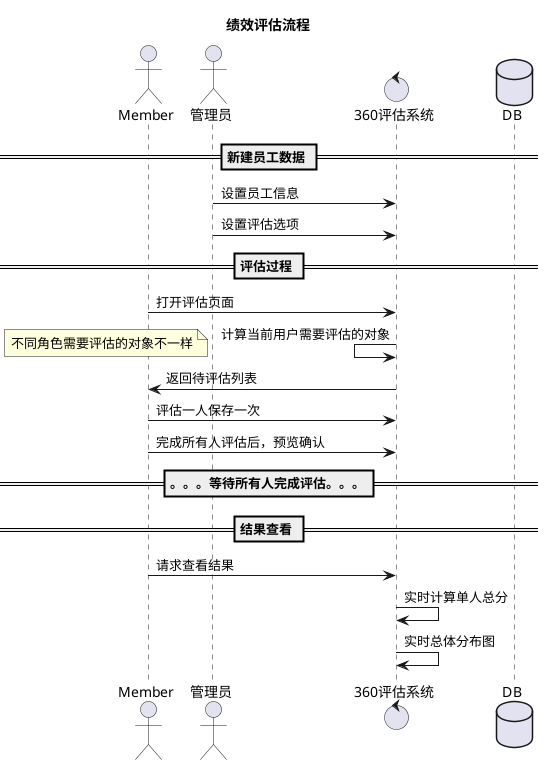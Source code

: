 @startuml

title: 绩效评估流程

actor Member
actor 管理员 as admin
control 360评估系统 as SM
database DB


== 新建员工数据 ==
admin -> SM: 设置员工信息
admin -> SM: 设置评估选项

== 评估过程 ==
Member -> SM: 打开评估页面
SM <- SM: 计算当前用户需要评估的对象
note bottom : 不同角色需要评估的对象不一样
Member <- SM: 返回待评估列表
Member -> SM: 评估一人保存一次
Member -> SM: 完成所有人评估后，预览确认

== 。。。等待所有人完成评估。。。==

== 结果查看 ==
Member -> SM: 请求查看结果
SM -> SM: 实时计算单人总分
SM -> SM: 实时总体分布图
@enduml
